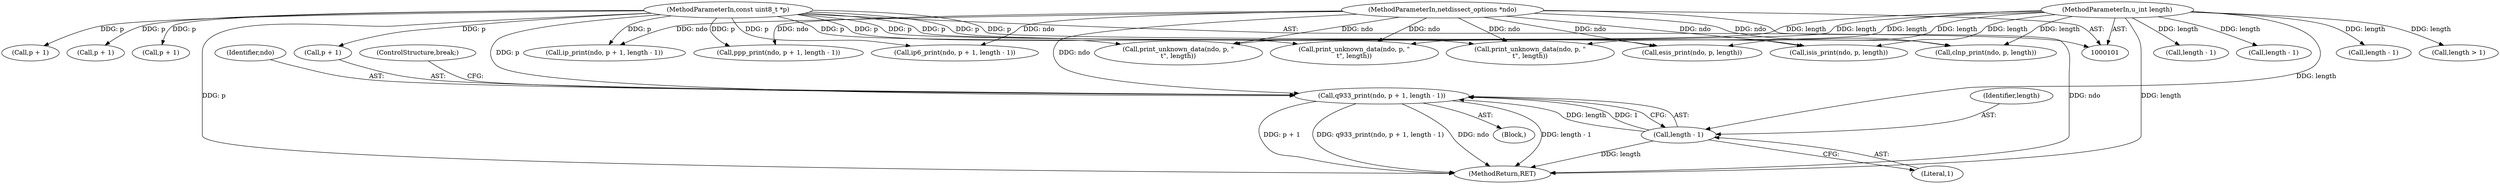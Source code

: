 digraph "0_tcpdump_1dcd10aceabbc03bf571ea32b892c522cbe923de_4@pointer" {
"1000186" [label="(Call,q933_print(ndo, p + 1, length - 1))"];
"1000102" [label="(MethodParameterIn,netdissect_options *ndo)"];
"1000103" [label="(MethodParameterIn,const uint8_t *p)"];
"1000191" [label="(Call,length - 1)"];
"1000104" [label="(MethodParameterIn,u_int length)"];
"1000145" [label="(Call,print_unknown_data(ndo, p, \"\n\t\", length))"];
"1000221" [label="(Call,length - 1)"];
"1000218" [label="(Call,p + 1)"];
"1000186" [label="(Call,q933_print(ndo, p + 1, length - 1))"];
"1000196" [label="(Call,ip_print(ndo, p + 1, length - 1))"];
"1000188" [label="(Call,p + 1)"];
"1000193" [label="(Literal,1)"];
"1000211" [label="(Call,length - 1)"];
"1000187" [label="(Identifier,ndo)"];
"1000137" [label="(Block,)"];
"1000208" [label="(Call,p + 1)"];
"1000261" [label="(MethodReturn,RET)"];
"1000191" [label="(Call,length - 1)"];
"1000206" [label="(Call,ip6_print(ndo, p + 1, length - 1))"];
"1000164" [label="(Call,print_unknown_data(ndo, p, \"\n\t\", length))"];
"1000152" [label="(Call,esis_print(ndo, p, length))"];
"1000192" [label="(Identifier,length)"];
"1000160" [label="(Call,isis_print(ndo, p, length))"];
"1000216" [label="(Call,ppp_print(ndo, p + 1, length - 1))"];
"1000104" [label="(MethodParameterIn,u_int length)"];
"1000255" [label="(Call,print_unknown_data(ndo, p, \"\n\t\", length))"];
"1000198" [label="(Call,p + 1)"];
"1000102" [label="(MethodParameterIn,netdissect_options *ndo)"];
"1000201" [label="(Call,length - 1)"];
"1000194" [label="(ControlStructure,break;)"];
"1000141" [label="(Call,clnp_print(ndo, p, length))"];
"1000103" [label="(MethodParameterIn,const uint8_t *p)"];
"1000252" [label="(Call,length > 1)"];
"1000186" -> "1000137"  [label="AST: "];
"1000186" -> "1000191"  [label="CFG: "];
"1000187" -> "1000186"  [label="AST: "];
"1000188" -> "1000186"  [label="AST: "];
"1000191" -> "1000186"  [label="AST: "];
"1000194" -> "1000186"  [label="CFG: "];
"1000186" -> "1000261"  [label="DDG: p + 1"];
"1000186" -> "1000261"  [label="DDG: q933_print(ndo, p + 1, length - 1)"];
"1000186" -> "1000261"  [label="DDG: ndo"];
"1000186" -> "1000261"  [label="DDG: length - 1"];
"1000102" -> "1000186"  [label="DDG: ndo"];
"1000103" -> "1000186"  [label="DDG: p"];
"1000191" -> "1000186"  [label="DDG: length"];
"1000191" -> "1000186"  [label="DDG: 1"];
"1000102" -> "1000101"  [label="AST: "];
"1000102" -> "1000261"  [label="DDG: ndo"];
"1000102" -> "1000141"  [label="DDG: ndo"];
"1000102" -> "1000145"  [label="DDG: ndo"];
"1000102" -> "1000152"  [label="DDG: ndo"];
"1000102" -> "1000160"  [label="DDG: ndo"];
"1000102" -> "1000164"  [label="DDG: ndo"];
"1000102" -> "1000196"  [label="DDG: ndo"];
"1000102" -> "1000206"  [label="DDG: ndo"];
"1000102" -> "1000216"  [label="DDG: ndo"];
"1000102" -> "1000255"  [label="DDG: ndo"];
"1000103" -> "1000101"  [label="AST: "];
"1000103" -> "1000261"  [label="DDG: p"];
"1000103" -> "1000141"  [label="DDG: p"];
"1000103" -> "1000145"  [label="DDG: p"];
"1000103" -> "1000152"  [label="DDG: p"];
"1000103" -> "1000160"  [label="DDG: p"];
"1000103" -> "1000164"  [label="DDG: p"];
"1000103" -> "1000188"  [label="DDG: p"];
"1000103" -> "1000196"  [label="DDG: p"];
"1000103" -> "1000198"  [label="DDG: p"];
"1000103" -> "1000206"  [label="DDG: p"];
"1000103" -> "1000208"  [label="DDG: p"];
"1000103" -> "1000216"  [label="DDG: p"];
"1000103" -> "1000218"  [label="DDG: p"];
"1000103" -> "1000255"  [label="DDG: p"];
"1000191" -> "1000193"  [label="CFG: "];
"1000192" -> "1000191"  [label="AST: "];
"1000193" -> "1000191"  [label="AST: "];
"1000191" -> "1000261"  [label="DDG: length"];
"1000104" -> "1000191"  [label="DDG: length"];
"1000104" -> "1000101"  [label="AST: "];
"1000104" -> "1000261"  [label="DDG: length"];
"1000104" -> "1000141"  [label="DDG: length"];
"1000104" -> "1000145"  [label="DDG: length"];
"1000104" -> "1000152"  [label="DDG: length"];
"1000104" -> "1000160"  [label="DDG: length"];
"1000104" -> "1000164"  [label="DDG: length"];
"1000104" -> "1000201"  [label="DDG: length"];
"1000104" -> "1000211"  [label="DDG: length"];
"1000104" -> "1000221"  [label="DDG: length"];
"1000104" -> "1000252"  [label="DDG: length"];
"1000104" -> "1000255"  [label="DDG: length"];
}
